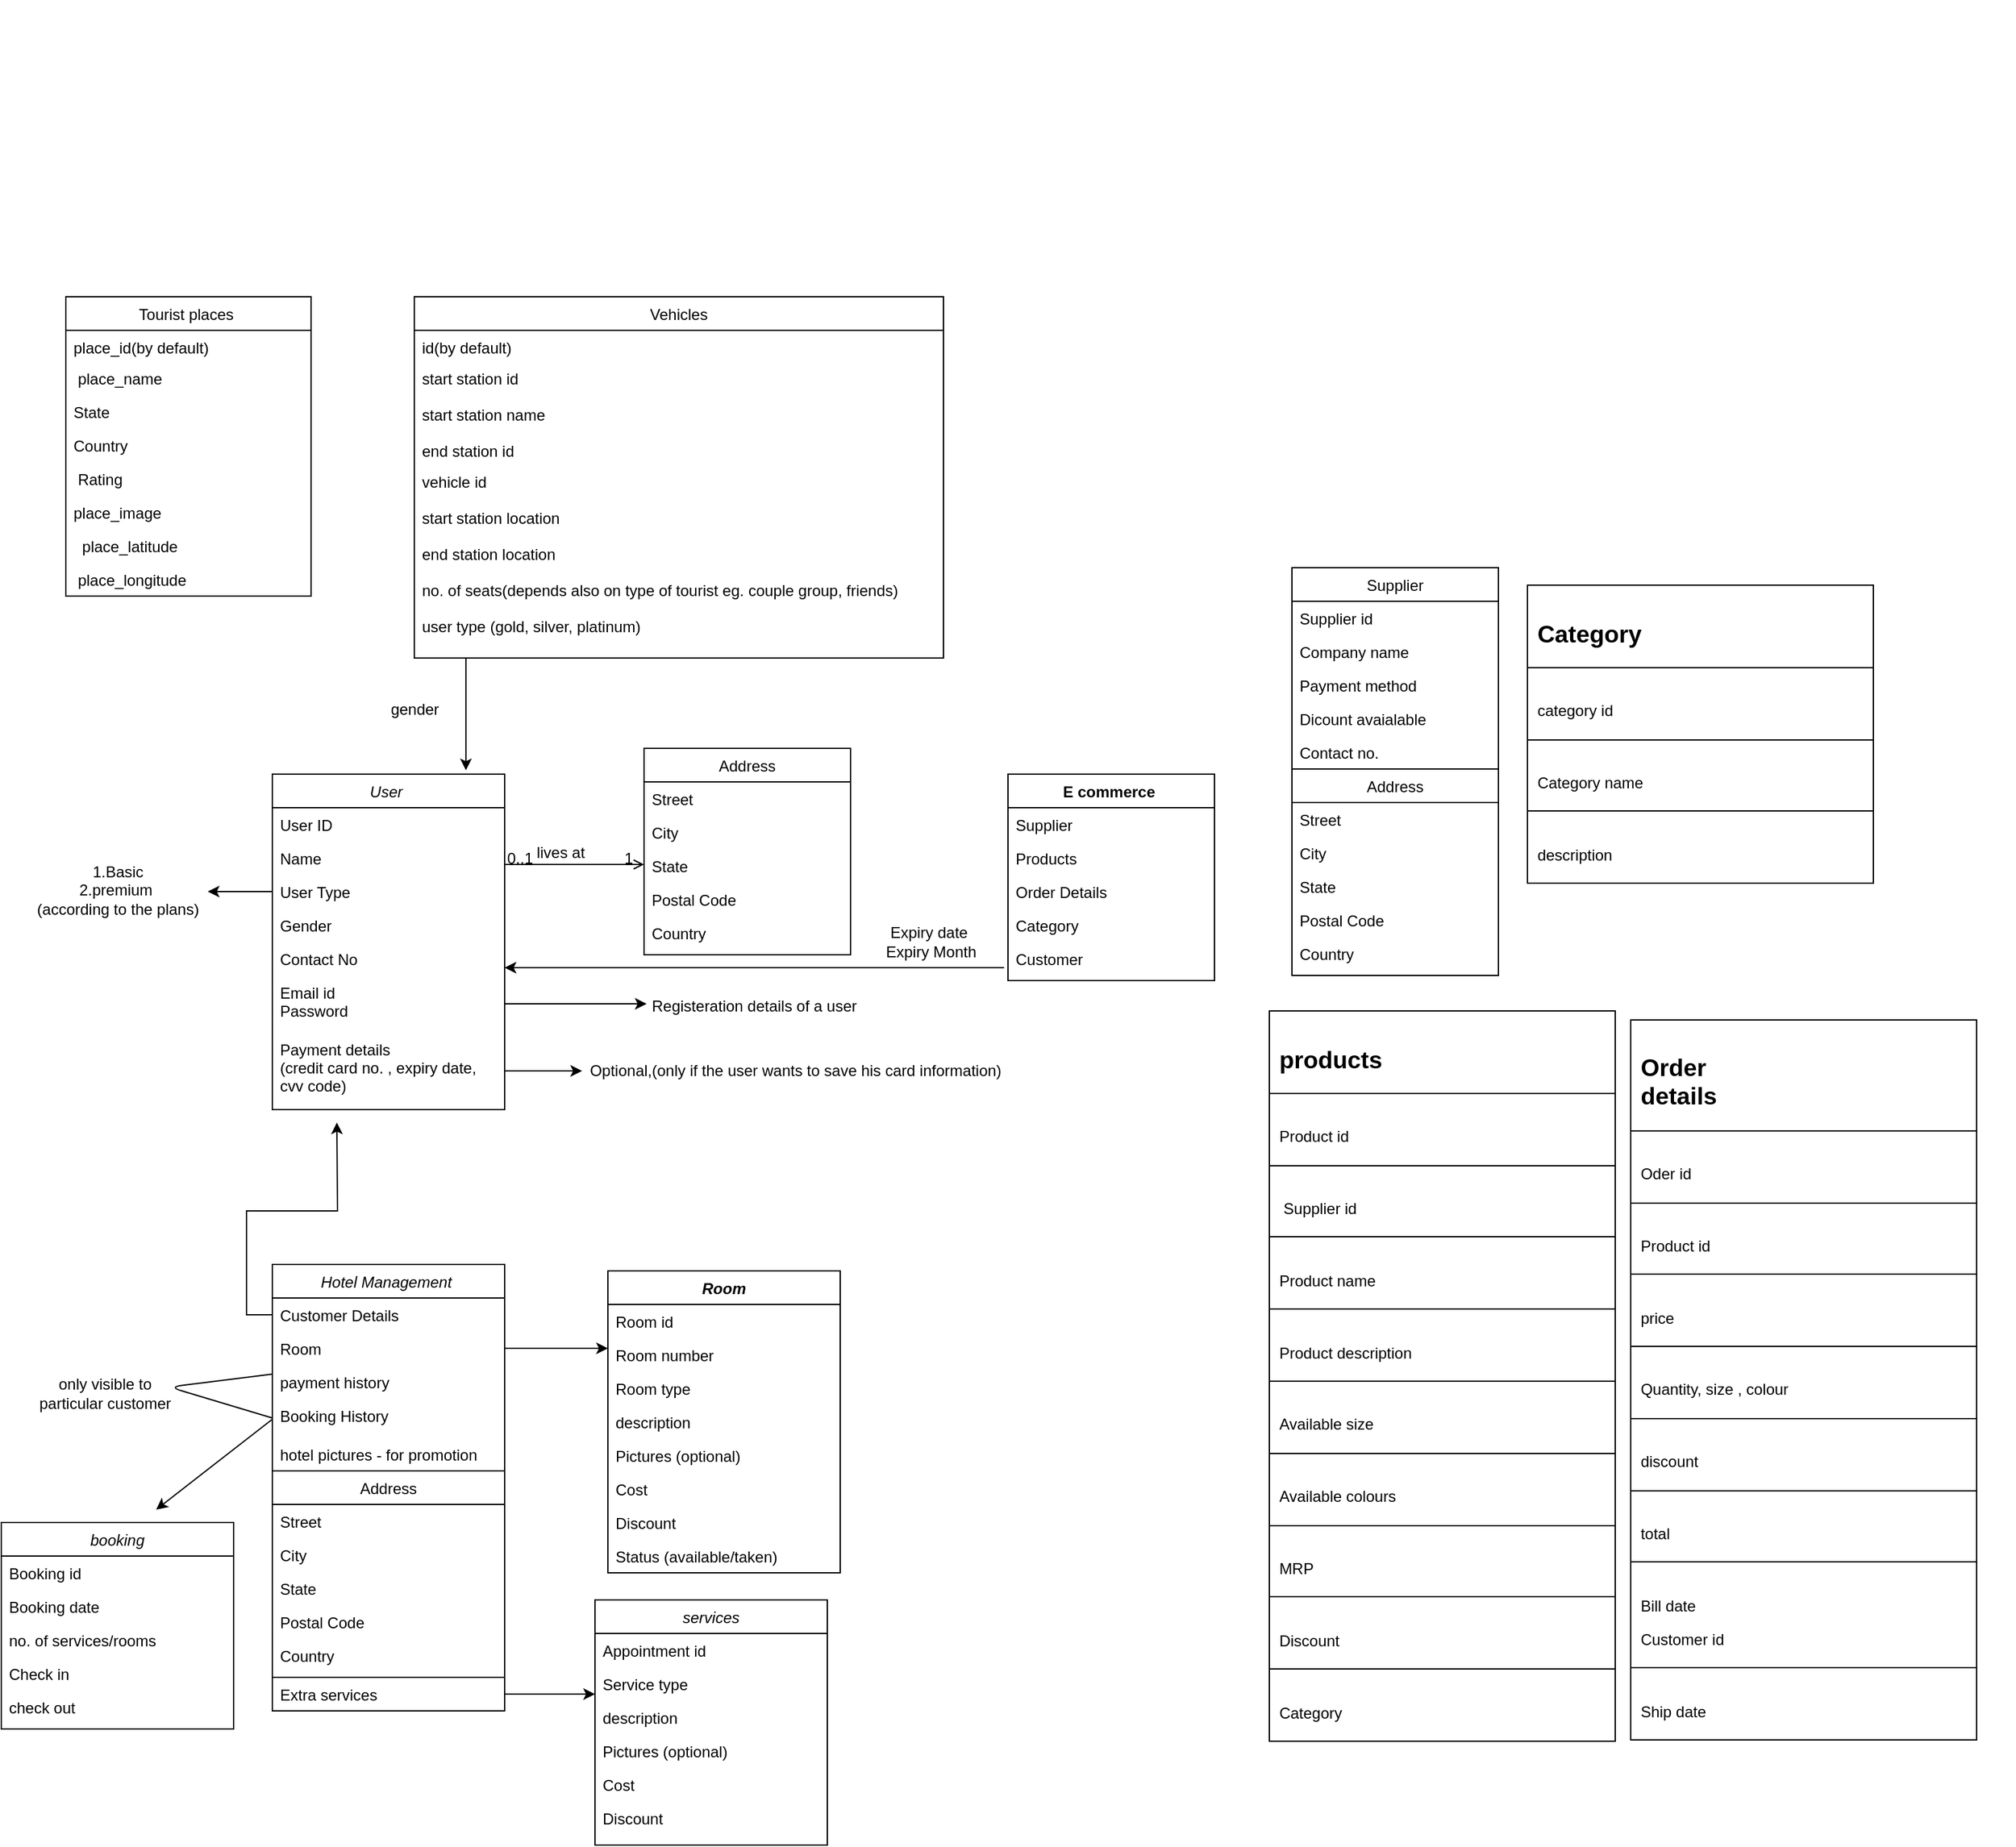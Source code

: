 <mxfile version="13.7.7" type="github">
  <diagram id="C5RBs43oDa-KdzZeNtuy" name="Page-1">
    <mxGraphModel dx="1108" dy="1651" grid="1" gridSize="10" guides="1" tooltips="1" connect="1" arrows="1" fold="1" page="1" pageScale="1" pageWidth="827" pageHeight="1169" math="0" shadow="0">
      <root>
        <mxCell id="WIyWlLk6GJQsqaUBKTNV-0" />
        <mxCell id="WIyWlLk6GJQsqaUBKTNV-1" parent="WIyWlLk6GJQsqaUBKTNV-0" />
        <mxCell id="L2D3DdencDGYcYz5iyRt-0" value="User " style="swimlane;fontStyle=2;align=center;verticalAlign=top;childLayout=stackLayout;horizontal=1;startSize=26;horizontalStack=0;resizeParent=1;resizeLast=0;collapsible=1;marginBottom=0;rounded=0;shadow=0;strokeWidth=1;" parent="WIyWlLk6GJQsqaUBKTNV-1" vertex="1">
          <mxGeometry x="220" y="120" width="180" height="260" as="geometry">
            <mxRectangle x="230" y="140" width="160" height="26" as="alternateBounds" />
          </mxGeometry>
        </mxCell>
        <mxCell id="L2D3DdencDGYcYz5iyRt-1" value="User ID" style="text;align=left;verticalAlign=top;spacingLeft=4;spacingRight=4;overflow=hidden;rotatable=0;points=[[0,0.5],[1,0.5]];portConstraint=eastwest;" parent="L2D3DdencDGYcYz5iyRt-0" vertex="1">
          <mxGeometry y="26" width="180" height="26" as="geometry" />
        </mxCell>
        <mxCell id="L2D3DdencDGYcYz5iyRt-2" value="Name" style="text;align=left;verticalAlign=top;spacingLeft=4;spacingRight=4;overflow=hidden;rotatable=0;points=[[0,0.5],[1,0.5]];portConstraint=eastwest;rounded=0;shadow=0;html=0;" parent="L2D3DdencDGYcYz5iyRt-0" vertex="1">
          <mxGeometry y="52" width="180" height="26" as="geometry" />
        </mxCell>
        <mxCell id="L2D3DdencDGYcYz5iyRt-3" value="User Type" style="text;align=left;verticalAlign=top;spacingLeft=4;spacingRight=4;overflow=hidden;rotatable=0;points=[[0,0.5],[1,0.5]];portConstraint=eastwest;rounded=0;shadow=0;html=0;" parent="L2D3DdencDGYcYz5iyRt-0" vertex="1">
          <mxGeometry y="78" width="180" height="26" as="geometry" />
        </mxCell>
        <mxCell id="L2D3DdencDGYcYz5iyRt-4" value="Gender&#xa;" style="text;align=left;verticalAlign=top;spacingLeft=4;spacingRight=4;overflow=hidden;rotatable=0;points=[[0,0.5],[1,0.5]];portConstraint=eastwest;rounded=0;shadow=0;html=0;" parent="L2D3DdencDGYcYz5iyRt-0" vertex="1">
          <mxGeometry y="104" width="180" height="26" as="geometry" />
        </mxCell>
        <mxCell id="L2D3DdencDGYcYz5iyRt-5" value="Contact No" style="text;align=left;verticalAlign=top;spacingLeft=4;spacingRight=4;overflow=hidden;rotatable=0;points=[[0,0.5],[1,0.5]];portConstraint=eastwest;rounded=0;shadow=0;html=0;" parent="L2D3DdencDGYcYz5iyRt-0" vertex="1">
          <mxGeometry y="130" width="180" height="26" as="geometry" />
        </mxCell>
        <mxCell id="L2D3DdencDGYcYz5iyRt-6" value="Email id &#xa;Password" style="text;align=left;verticalAlign=top;spacingLeft=4;spacingRight=4;overflow=hidden;rotatable=0;points=[[0,0.5],[1,0.5]];portConstraint=eastwest;rounded=0;shadow=0;html=0;" parent="L2D3DdencDGYcYz5iyRt-0" vertex="1">
          <mxGeometry y="156" width="180" height="44" as="geometry" />
        </mxCell>
        <mxCell id="L2D3DdencDGYcYz5iyRt-7" value="Payment details &#xa;(credit card no. , expiry date, &#xa;cvv code)" style="text;align=left;verticalAlign=top;spacingLeft=4;spacingRight=4;overflow=hidden;rotatable=0;points=[[0,0.5],[1,0.5]];portConstraint=eastwest;rounded=0;shadow=0;html=0;" parent="L2D3DdencDGYcYz5iyRt-0" vertex="1">
          <mxGeometry y="200" width="180" height="60" as="geometry" />
        </mxCell>
        <mxCell id="L2D3DdencDGYcYz5iyRt-8" value="" style="endArrow=open;shadow=0;strokeWidth=1;rounded=0;endFill=1;edgeStyle=elbowEdgeStyle;elbow=vertical;" parent="WIyWlLk6GJQsqaUBKTNV-1" source="L2D3DdencDGYcYz5iyRt-0" target="L2D3DdencDGYcYz5iyRt-12" edge="1">
          <mxGeometry x="0.5" y="41" relative="1" as="geometry">
            <mxPoint x="380" y="192" as="sourcePoint" />
            <mxPoint x="540" y="192" as="targetPoint" />
            <mxPoint x="-40" y="32" as="offset" />
          </mxGeometry>
        </mxCell>
        <mxCell id="L2D3DdencDGYcYz5iyRt-9" value="0..1" style="resizable=0;align=left;verticalAlign=bottom;labelBackgroundColor=none;fontSize=12;" parent="L2D3DdencDGYcYz5iyRt-8" connectable="0" vertex="1">
          <mxGeometry x="-1" relative="1" as="geometry">
            <mxPoint y="4" as="offset" />
          </mxGeometry>
        </mxCell>
        <mxCell id="L2D3DdencDGYcYz5iyRt-10" value="1" style="resizable=0;align=right;verticalAlign=bottom;labelBackgroundColor=none;fontSize=12;" parent="L2D3DdencDGYcYz5iyRt-8" connectable="0" vertex="1">
          <mxGeometry x="1" relative="1" as="geometry">
            <mxPoint x="-7" y="4" as="offset" />
          </mxGeometry>
        </mxCell>
        <mxCell id="L2D3DdencDGYcYz5iyRt-11" value="lives at" style="text;html=1;resizable=0;points=[];;align=center;verticalAlign=middle;labelBackgroundColor=none;rounded=0;shadow=0;strokeWidth=1;fontSize=12;" parent="L2D3DdencDGYcYz5iyRt-8" vertex="1" connectable="0">
          <mxGeometry x="0.5" y="49" relative="1" as="geometry">
            <mxPoint x="-38" y="40" as="offset" />
          </mxGeometry>
        </mxCell>
        <mxCell id="L2D3DdencDGYcYz5iyRt-12" value="Address" style="swimlane;fontStyle=0;align=center;verticalAlign=top;childLayout=stackLayout;horizontal=1;startSize=26;horizontalStack=0;resizeParent=1;resizeLast=0;collapsible=1;marginBottom=0;rounded=0;shadow=0;strokeWidth=1;" parent="WIyWlLk6GJQsqaUBKTNV-1" vertex="1">
          <mxGeometry x="508" y="100" width="160" height="160" as="geometry">
            <mxRectangle x="550" y="140" width="160" height="26" as="alternateBounds" />
          </mxGeometry>
        </mxCell>
        <mxCell id="L2D3DdencDGYcYz5iyRt-13" value="Street" style="text;align=left;verticalAlign=top;spacingLeft=4;spacingRight=4;overflow=hidden;rotatable=0;points=[[0,0.5],[1,0.5]];portConstraint=eastwest;" parent="L2D3DdencDGYcYz5iyRt-12" vertex="1">
          <mxGeometry y="26" width="160" height="26" as="geometry" />
        </mxCell>
        <mxCell id="L2D3DdencDGYcYz5iyRt-14" value="City" style="text;align=left;verticalAlign=top;spacingLeft=4;spacingRight=4;overflow=hidden;rotatable=0;points=[[0,0.5],[1,0.5]];portConstraint=eastwest;rounded=0;shadow=0;html=0;" parent="L2D3DdencDGYcYz5iyRt-12" vertex="1">
          <mxGeometry y="52" width="160" height="26" as="geometry" />
        </mxCell>
        <mxCell id="L2D3DdencDGYcYz5iyRt-15" value="State" style="text;align=left;verticalAlign=top;spacingLeft=4;spacingRight=4;overflow=hidden;rotatable=0;points=[[0,0.5],[1,0.5]];portConstraint=eastwest;rounded=0;shadow=0;html=0;" parent="L2D3DdencDGYcYz5iyRt-12" vertex="1">
          <mxGeometry y="78" width="160" height="26" as="geometry" />
        </mxCell>
        <mxCell id="L2D3DdencDGYcYz5iyRt-16" value="Postal Code" style="text;align=left;verticalAlign=top;spacingLeft=4;spacingRight=4;overflow=hidden;rotatable=0;points=[[0,0.5],[1,0.5]];portConstraint=eastwest;rounded=0;shadow=0;html=0;" parent="L2D3DdencDGYcYz5iyRt-12" vertex="1">
          <mxGeometry y="104" width="160" height="26" as="geometry" />
        </mxCell>
        <mxCell id="L2D3DdencDGYcYz5iyRt-17" value="Country" style="text;align=left;verticalAlign=top;spacingLeft=4;spacingRight=4;overflow=hidden;rotatable=0;points=[[0,0.5],[1,0.5]];portConstraint=eastwest;rounded=0;shadow=0;html=0;" parent="L2D3DdencDGYcYz5iyRt-12" vertex="1">
          <mxGeometry y="130" width="160" height="26" as="geometry" />
        </mxCell>
        <mxCell id="L2D3DdencDGYcYz5iyRt-18" style="edgeStyle=orthogonalEdgeStyle;rounded=0;orthogonalLoop=1;jettySize=auto;html=1;" parent="WIyWlLk6GJQsqaUBKTNV-1" source="L2D3DdencDGYcYz5iyRt-6" edge="1">
          <mxGeometry relative="1" as="geometry">
            <mxPoint x="510" y="298" as="targetPoint" />
          </mxGeometry>
        </mxCell>
        <mxCell id="L2D3DdencDGYcYz5iyRt-19" value="Registeration details of a user" style="text;html=1;resizable=0;autosize=1;align=center;verticalAlign=middle;points=[];fillColor=none;strokeColor=none;rounded=0;" parent="WIyWlLk6GJQsqaUBKTNV-1" vertex="1">
          <mxGeometry x="508" y="290" width="170" height="20" as="geometry" />
        </mxCell>
        <mxCell id="L2D3DdencDGYcYz5iyRt-20" style="edgeStyle=orthogonalEdgeStyle;rounded=0;orthogonalLoop=1;jettySize=auto;html=1;" parent="WIyWlLk6GJQsqaUBKTNV-1" source="L2D3DdencDGYcYz5iyRt-3" edge="1">
          <mxGeometry relative="1" as="geometry">
            <mxPoint x="170" y="211" as="targetPoint" />
          </mxGeometry>
        </mxCell>
        <mxCell id="L2D3DdencDGYcYz5iyRt-21" value="1.Basic&lt;br&gt;2.premium&amp;nbsp;&lt;br&gt;(according to the plans)" style="text;html=1;resizable=0;autosize=1;align=center;verticalAlign=middle;points=[];fillColor=none;strokeColor=none;rounded=0;" parent="WIyWlLk6GJQsqaUBKTNV-1" vertex="1">
          <mxGeometry x="30" y="185" width="140" height="50" as="geometry" />
        </mxCell>
        <mxCell id="L2D3DdencDGYcYz5iyRt-22" style="edgeStyle=orthogonalEdgeStyle;rounded=0;orthogonalLoop=1;jettySize=auto;html=1;exitX=1;exitY=0.5;exitDx=0;exitDy=0;" parent="WIyWlLk6GJQsqaUBKTNV-1" source="L2D3DdencDGYcYz5iyRt-7" edge="1">
          <mxGeometry relative="1" as="geometry">
            <mxPoint x="460" y="350" as="targetPoint" />
          </mxGeometry>
        </mxCell>
        <mxCell id="L2D3DdencDGYcYz5iyRt-23" value="Optional,(only if the user wants to save his card information)" style="text;html=1;resizable=0;autosize=1;align=center;verticalAlign=middle;points=[];fillColor=none;strokeColor=none;rounded=0;" parent="WIyWlLk6GJQsqaUBKTNV-1" vertex="1">
          <mxGeometry x="460" y="340" width="330" height="20" as="geometry" />
        </mxCell>
        <mxCell id="L2D3DdencDGYcYz5iyRt-25" value="Hotel Management " style="swimlane;fontStyle=2;align=center;verticalAlign=top;childLayout=stackLayout;horizontal=1;startSize=26;horizontalStack=0;resizeParent=1;resizeLast=0;collapsible=1;marginBottom=0;rounded=0;shadow=0;strokeWidth=1;" parent="WIyWlLk6GJQsqaUBKTNV-1" vertex="1">
          <mxGeometry x="220" y="500" width="180" height="346" as="geometry">
            <mxRectangle x="230" y="140" width="160" height="26" as="alternateBounds" />
          </mxGeometry>
        </mxCell>
        <mxCell id="L2D3DdencDGYcYz5iyRt-42" value="Customer Details " style="text;align=left;verticalAlign=top;spacingLeft=4;spacingRight=4;overflow=hidden;rotatable=0;points=[[0,0.5],[1,0.5]];portConstraint=eastwest;rounded=0;shadow=0;html=0;" parent="L2D3DdencDGYcYz5iyRt-25" vertex="1">
          <mxGeometry y="26" width="180" height="26" as="geometry" />
        </mxCell>
        <mxCell id="L2D3DdencDGYcYz5iyRt-26" value="Room" style="text;align=left;verticalAlign=top;spacingLeft=4;spacingRight=4;overflow=hidden;rotatable=0;points=[[0,0.5],[1,0.5]];portConstraint=eastwest;" parent="L2D3DdencDGYcYz5iyRt-25" vertex="1">
          <mxGeometry y="52" width="180" height="26" as="geometry" />
        </mxCell>
        <mxCell id="L2D3DdencDGYcYz5iyRt-30" value="payment history" style="text;align=left;verticalAlign=top;spacingLeft=4;spacingRight=4;overflow=hidden;rotatable=0;points=[[0,0.5],[1,0.5]];portConstraint=eastwest;rounded=0;shadow=0;html=0;" parent="L2D3DdencDGYcYz5iyRt-25" vertex="1">
          <mxGeometry y="78" width="180" height="26" as="geometry" />
        </mxCell>
        <mxCell id="L2D3DdencDGYcYz5iyRt-31" value="Booking History" style="text;align=left;verticalAlign=top;spacingLeft=4;spacingRight=4;overflow=hidden;rotatable=0;points=[[0,0.5],[1,0.5]];portConstraint=eastwest;rounded=0;shadow=0;html=0;" parent="L2D3DdencDGYcYz5iyRt-25" vertex="1">
          <mxGeometry y="104" width="180" height="30" as="geometry" />
        </mxCell>
        <mxCell id="L2D3DdencDGYcYz5iyRt-68" value="hotel pictures - for promotion" style="text;align=left;verticalAlign=top;spacingLeft=4;spacingRight=4;overflow=hidden;rotatable=0;points=[[0,0.5],[1,0.5]];portConstraint=eastwest;rounded=0;shadow=0;html=0;" parent="L2D3DdencDGYcYz5iyRt-25" vertex="1">
          <mxGeometry y="134" width="180" height="26" as="geometry" />
        </mxCell>
        <mxCell id="L2D3DdencDGYcYz5iyRt-70" value="Address" style="swimlane;fontStyle=0;align=center;verticalAlign=top;childLayout=stackLayout;horizontal=1;startSize=26;horizontalStack=0;resizeParent=1;resizeLast=0;collapsible=1;marginBottom=0;rounded=0;shadow=0;strokeWidth=1;" parent="L2D3DdencDGYcYz5iyRt-25" vertex="1">
          <mxGeometry y="160" width="180" height="160" as="geometry">
            <mxRectangle x="550" y="140" width="160" height="26" as="alternateBounds" />
          </mxGeometry>
        </mxCell>
        <mxCell id="L2D3DdencDGYcYz5iyRt-71" value="Street" style="text;align=left;verticalAlign=top;spacingLeft=4;spacingRight=4;overflow=hidden;rotatable=0;points=[[0,0.5],[1,0.5]];portConstraint=eastwest;" parent="L2D3DdencDGYcYz5iyRt-70" vertex="1">
          <mxGeometry y="26" width="180" height="26" as="geometry" />
        </mxCell>
        <mxCell id="L2D3DdencDGYcYz5iyRt-72" value="City" style="text;align=left;verticalAlign=top;spacingLeft=4;spacingRight=4;overflow=hidden;rotatable=0;points=[[0,0.5],[1,0.5]];portConstraint=eastwest;rounded=0;shadow=0;html=0;" parent="L2D3DdencDGYcYz5iyRt-70" vertex="1">
          <mxGeometry y="52" width="180" height="26" as="geometry" />
        </mxCell>
        <mxCell id="L2D3DdencDGYcYz5iyRt-73" value="State" style="text;align=left;verticalAlign=top;spacingLeft=4;spacingRight=4;overflow=hidden;rotatable=0;points=[[0,0.5],[1,0.5]];portConstraint=eastwest;rounded=0;shadow=0;html=0;" parent="L2D3DdencDGYcYz5iyRt-70" vertex="1">
          <mxGeometry y="78" width="180" height="26" as="geometry" />
        </mxCell>
        <mxCell id="L2D3DdencDGYcYz5iyRt-74" value="Postal Code" style="text;align=left;verticalAlign=top;spacingLeft=4;spacingRight=4;overflow=hidden;rotatable=0;points=[[0,0.5],[1,0.5]];portConstraint=eastwest;rounded=0;shadow=0;html=0;" parent="L2D3DdencDGYcYz5iyRt-70" vertex="1">
          <mxGeometry y="104" width="180" height="26" as="geometry" />
        </mxCell>
        <mxCell id="L2D3DdencDGYcYz5iyRt-75" value="Country" style="text;align=left;verticalAlign=top;spacingLeft=4;spacingRight=4;overflow=hidden;rotatable=0;points=[[0,0.5],[1,0.5]];portConstraint=eastwest;rounded=0;shadow=0;html=0;" parent="L2D3DdencDGYcYz5iyRt-70" vertex="1">
          <mxGeometry y="130" width="180" height="26" as="geometry" />
        </mxCell>
        <mxCell id="L2D3DdencDGYcYz5iyRt-69" value="Extra services " style="text;align=left;verticalAlign=top;spacingLeft=4;spacingRight=4;overflow=hidden;rotatable=0;points=[[0,0.5],[1,0.5]];portConstraint=eastwest;rounded=0;shadow=0;html=0;" parent="L2D3DdencDGYcYz5iyRt-25" vertex="1">
          <mxGeometry y="320" width="180" height="26" as="geometry" />
        </mxCell>
        <mxCell id="L2D3DdencDGYcYz5iyRt-57" style="edgeStyle=orthogonalEdgeStyle;rounded=0;orthogonalLoop=1;jettySize=auto;html=1;" parent="WIyWlLk6GJQsqaUBKTNV-1" source="L2D3DdencDGYcYz5iyRt-42" edge="1">
          <mxGeometry relative="1" as="geometry">
            <mxPoint x="270" y="390" as="targetPoint" />
          </mxGeometry>
        </mxCell>
        <mxCell id="L2D3DdencDGYcYz5iyRt-58" value="" style="endArrow=none;html=1;exitX=0;exitY=0.5;exitDx=0;exitDy=0;" parent="WIyWlLk6GJQsqaUBKTNV-1" source="L2D3DdencDGYcYz5iyRt-31" edge="1">
          <mxGeometry width="50" height="50" relative="1" as="geometry">
            <mxPoint x="200" y="620" as="sourcePoint" />
            <mxPoint x="220" y="585" as="targetPoint" />
            <Array as="points">
              <mxPoint x="140" y="595" />
            </Array>
          </mxGeometry>
        </mxCell>
        <mxCell id="L2D3DdencDGYcYz5iyRt-59" value="only visible to &lt;br&gt;particular customer" style="text;html=1;resizable=0;autosize=1;align=center;verticalAlign=middle;points=[];fillColor=none;strokeColor=none;rounded=0;" parent="WIyWlLk6GJQsqaUBKTNV-1" vertex="1">
          <mxGeometry x="30" y="585" width="120" height="30" as="geometry" />
        </mxCell>
        <mxCell id="L2D3DdencDGYcYz5iyRt-67" style="edgeStyle=none;rounded=0;orthogonalLoop=1;jettySize=auto;html=1;exitX=1;exitY=0.5;exitDx=0;exitDy=0;" parent="WIyWlLk6GJQsqaUBKTNV-1" source="L2D3DdencDGYcYz5iyRt-26" edge="1">
          <mxGeometry relative="1" as="geometry">
            <mxPoint x="480" y="565" as="targetPoint" />
          </mxGeometry>
        </mxCell>
        <mxCell id="L2D3DdencDGYcYz5iyRt-34" value="Room" style="swimlane;fontStyle=3;align=center;verticalAlign=top;childLayout=stackLayout;horizontal=1;startSize=26;horizontalStack=0;resizeParent=1;resizeLast=0;collapsible=1;marginBottom=0;rounded=0;shadow=0;strokeWidth=1;" parent="WIyWlLk6GJQsqaUBKTNV-1" vertex="1">
          <mxGeometry x="480" y="505" width="180" height="234" as="geometry">
            <mxRectangle x="230" y="140" width="160" height="26" as="alternateBounds" />
          </mxGeometry>
        </mxCell>
        <mxCell id="L2D3DdencDGYcYz5iyRt-35" value="Room id " style="text;align=left;verticalAlign=top;spacingLeft=4;spacingRight=4;overflow=hidden;rotatable=0;points=[[0,0.5],[1,0.5]];portConstraint=eastwest;" parent="L2D3DdencDGYcYz5iyRt-34" vertex="1">
          <mxGeometry y="26" width="180" height="26" as="geometry" />
        </mxCell>
        <mxCell id="L2D3DdencDGYcYz5iyRt-36" value="Room number" style="text;align=left;verticalAlign=top;spacingLeft=4;spacingRight=4;overflow=hidden;rotatable=0;points=[[0,0.5],[1,0.5]];portConstraint=eastwest;rounded=0;shadow=0;html=0;" parent="L2D3DdencDGYcYz5iyRt-34" vertex="1">
          <mxGeometry y="52" width="180" height="26" as="geometry" />
        </mxCell>
        <mxCell id="L2D3DdencDGYcYz5iyRt-37" value="Room type" style="text;align=left;verticalAlign=top;spacingLeft=4;spacingRight=4;overflow=hidden;rotatable=0;points=[[0,0.5],[1,0.5]];portConstraint=eastwest;rounded=0;shadow=0;html=0;" parent="L2D3DdencDGYcYz5iyRt-34" vertex="1">
          <mxGeometry y="78" width="180" height="26" as="geometry" />
        </mxCell>
        <mxCell id="L2D3DdencDGYcYz5iyRt-38" value="description" style="text;align=left;verticalAlign=top;spacingLeft=4;spacingRight=4;overflow=hidden;rotatable=0;points=[[0,0.5],[1,0.5]];portConstraint=eastwest;rounded=0;shadow=0;html=0;" parent="L2D3DdencDGYcYz5iyRt-34" vertex="1">
          <mxGeometry y="104" width="180" height="26" as="geometry" />
        </mxCell>
        <mxCell id="L2D3DdencDGYcYz5iyRt-39" value="Pictures (optional)" style="text;align=left;verticalAlign=top;spacingLeft=4;spacingRight=4;overflow=hidden;rotatable=0;points=[[0,0.5],[1,0.5]];portConstraint=eastwest;rounded=0;shadow=0;html=0;" parent="L2D3DdencDGYcYz5iyRt-34" vertex="1">
          <mxGeometry y="130" width="180" height="26" as="geometry" />
        </mxCell>
        <mxCell id="L2D3DdencDGYcYz5iyRt-86" value="Cost" style="text;align=left;verticalAlign=top;spacingLeft=4;spacingRight=4;overflow=hidden;rotatable=0;points=[[0,0.5],[1,0.5]];portConstraint=eastwest;rounded=0;shadow=0;html=0;" parent="L2D3DdencDGYcYz5iyRt-34" vertex="1">
          <mxGeometry y="156" width="180" height="26" as="geometry" />
        </mxCell>
        <mxCell id="L2D3DdencDGYcYz5iyRt-87" value="Discount" style="text;align=left;verticalAlign=top;spacingLeft=4;spacingRight=4;overflow=hidden;rotatable=0;points=[[0,0.5],[1,0.5]];portConstraint=eastwest;rounded=0;shadow=0;html=0;" parent="L2D3DdencDGYcYz5iyRt-34" vertex="1">
          <mxGeometry y="182" width="180" height="26" as="geometry" />
        </mxCell>
        <mxCell id="L2D3DdencDGYcYz5iyRt-97" value="Status (available/taken)" style="text;align=left;verticalAlign=top;spacingLeft=4;spacingRight=4;overflow=hidden;rotatable=0;points=[[0,0.5],[1,0.5]];portConstraint=eastwest;rounded=0;shadow=0;html=0;" parent="L2D3DdencDGYcYz5iyRt-34" vertex="1">
          <mxGeometry y="208" width="180" height="26" as="geometry" />
        </mxCell>
        <mxCell id="L2D3DdencDGYcYz5iyRt-76" style="edgeStyle=none;rounded=0;orthogonalLoop=1;jettySize=auto;html=1;exitX=1;exitY=0.5;exitDx=0;exitDy=0;" parent="WIyWlLk6GJQsqaUBKTNV-1" source="L2D3DdencDGYcYz5iyRt-69" edge="1">
          <mxGeometry relative="1" as="geometry">
            <mxPoint x="470" y="833" as="targetPoint" />
          </mxGeometry>
        </mxCell>
        <mxCell id="L2D3DdencDGYcYz5iyRt-77" value="services" style="swimlane;fontStyle=2;align=center;verticalAlign=top;childLayout=stackLayout;horizontal=1;startSize=26;horizontalStack=0;resizeParent=1;resizeLast=0;collapsible=1;marginBottom=0;rounded=0;shadow=0;strokeWidth=1;" parent="WIyWlLk6GJQsqaUBKTNV-1" vertex="1">
          <mxGeometry x="470" y="760" width="180" height="190" as="geometry">
            <mxRectangle x="230" y="140" width="160" height="26" as="alternateBounds" />
          </mxGeometry>
        </mxCell>
        <mxCell id="L2D3DdencDGYcYz5iyRt-79" value="Appointment id" style="text;align=left;verticalAlign=top;spacingLeft=4;spacingRight=4;overflow=hidden;rotatable=0;points=[[0,0.5],[1,0.5]];portConstraint=eastwest;rounded=0;shadow=0;html=0;" parent="L2D3DdencDGYcYz5iyRt-77" vertex="1">
          <mxGeometry y="26" width="180" height="26" as="geometry" />
        </mxCell>
        <mxCell id="L2D3DdencDGYcYz5iyRt-80" value="Service type" style="text;align=left;verticalAlign=top;spacingLeft=4;spacingRight=4;overflow=hidden;rotatable=0;points=[[0,0.5],[1,0.5]];portConstraint=eastwest;rounded=0;shadow=0;html=0;" parent="L2D3DdencDGYcYz5iyRt-77" vertex="1">
          <mxGeometry y="52" width="180" height="26" as="geometry" />
        </mxCell>
        <mxCell id="L2D3DdencDGYcYz5iyRt-81" value="description" style="text;align=left;verticalAlign=top;spacingLeft=4;spacingRight=4;overflow=hidden;rotatable=0;points=[[0,0.5],[1,0.5]];portConstraint=eastwest;rounded=0;shadow=0;html=0;" parent="L2D3DdencDGYcYz5iyRt-77" vertex="1">
          <mxGeometry y="78" width="180" height="26" as="geometry" />
        </mxCell>
        <mxCell id="L2D3DdencDGYcYz5iyRt-82" value="Pictures (optional)" style="text;align=left;verticalAlign=top;spacingLeft=4;spacingRight=4;overflow=hidden;rotatable=0;points=[[0,0.5],[1,0.5]];portConstraint=eastwest;rounded=0;shadow=0;html=0;" parent="L2D3DdencDGYcYz5iyRt-77" vertex="1">
          <mxGeometry y="104" width="180" height="26" as="geometry" />
        </mxCell>
        <mxCell id="L2D3DdencDGYcYz5iyRt-83" value="Cost" style="text;align=left;verticalAlign=top;spacingLeft=4;spacingRight=4;overflow=hidden;rotatable=0;points=[[0,0.5],[1,0.5]];portConstraint=eastwest;rounded=0;shadow=0;html=0;" parent="L2D3DdencDGYcYz5iyRt-77" vertex="1">
          <mxGeometry y="130" width="180" height="26" as="geometry" />
        </mxCell>
        <mxCell id="L2D3DdencDGYcYz5iyRt-85" value="Discount" style="text;align=left;verticalAlign=top;spacingLeft=4;spacingRight=4;overflow=hidden;rotatable=0;points=[[0,0.5],[1,0.5]];portConstraint=eastwest;rounded=0;shadow=0;html=0;" parent="L2D3DdencDGYcYz5iyRt-77" vertex="1">
          <mxGeometry y="156" width="180" height="26" as="geometry" />
        </mxCell>
        <mxCell id="L2D3DdencDGYcYz5iyRt-89" value="booking" style="swimlane;fontStyle=2;align=center;verticalAlign=top;childLayout=stackLayout;horizontal=1;startSize=26;horizontalStack=0;resizeParent=1;resizeLast=0;collapsible=1;marginBottom=0;rounded=0;shadow=0;strokeWidth=1;" parent="WIyWlLk6GJQsqaUBKTNV-1" vertex="1">
          <mxGeometry x="10" y="700" width="180" height="160" as="geometry">
            <mxRectangle x="230" y="140" width="160" height="26" as="alternateBounds" />
          </mxGeometry>
        </mxCell>
        <mxCell id="L2D3DdencDGYcYz5iyRt-90" value="Booking id" style="text;align=left;verticalAlign=top;spacingLeft=4;spacingRight=4;overflow=hidden;rotatable=0;points=[[0,0.5],[1,0.5]];portConstraint=eastwest;rounded=0;shadow=0;html=0;" parent="L2D3DdencDGYcYz5iyRt-89" vertex="1">
          <mxGeometry y="26" width="180" height="26" as="geometry" />
        </mxCell>
        <mxCell id="L2D3DdencDGYcYz5iyRt-91" value="Booking date" style="text;align=left;verticalAlign=top;spacingLeft=4;spacingRight=4;overflow=hidden;rotatable=0;points=[[0,0.5],[1,0.5]];portConstraint=eastwest;rounded=0;shadow=0;html=0;" parent="L2D3DdencDGYcYz5iyRt-89" vertex="1">
          <mxGeometry y="52" width="180" height="26" as="geometry" />
        </mxCell>
        <mxCell id="L2D3DdencDGYcYz5iyRt-92" value="no. of services/rooms" style="text;align=left;verticalAlign=top;spacingLeft=4;spacingRight=4;overflow=hidden;rotatable=0;points=[[0,0.5],[1,0.5]];portConstraint=eastwest;rounded=0;shadow=0;html=0;" parent="L2D3DdencDGYcYz5iyRt-89" vertex="1">
          <mxGeometry y="78" width="180" height="26" as="geometry" />
        </mxCell>
        <mxCell id="L2D3DdencDGYcYz5iyRt-93" value="Check in" style="text;align=left;verticalAlign=top;spacingLeft=4;spacingRight=4;overflow=hidden;rotatable=0;points=[[0,0.5],[1,0.5]];portConstraint=eastwest;rounded=0;shadow=0;html=0;" parent="L2D3DdencDGYcYz5iyRt-89" vertex="1">
          <mxGeometry y="104" width="180" height="26" as="geometry" />
        </mxCell>
        <mxCell id="L2D3DdencDGYcYz5iyRt-94" value="check out" style="text;align=left;verticalAlign=top;spacingLeft=4;spacingRight=4;overflow=hidden;rotatable=0;points=[[0,0.5],[1,0.5]];portConstraint=eastwest;rounded=0;shadow=0;html=0;" parent="L2D3DdencDGYcYz5iyRt-89" vertex="1">
          <mxGeometry y="130" width="180" height="26" as="geometry" />
        </mxCell>
        <mxCell id="L2D3DdencDGYcYz5iyRt-96" value="" style="endArrow=classic;html=1;" parent="WIyWlLk6GJQsqaUBKTNV-1" edge="1">
          <mxGeometry width="50" height="50" relative="1" as="geometry">
            <mxPoint x="220" y="620" as="sourcePoint" />
            <mxPoint x="130" y="690" as="targetPoint" />
          </mxGeometry>
        </mxCell>
        <mxCell id="mFBj2bezLFfo8xEjX-71-34" value="" style="endArrow=classic;html=1;entryX=1;entryY=0.769;entryDx=0;entryDy=0;entryPerimeter=0;" parent="WIyWlLk6GJQsqaUBKTNV-1" target="L2D3DdencDGYcYz5iyRt-5" edge="1">
          <mxGeometry width="50" height="50" relative="1" as="geometry">
            <mxPoint x="787" y="270" as="sourcePoint" />
            <mxPoint x="670" y="270" as="targetPoint" />
          </mxGeometry>
        </mxCell>
        <mxCell id="mFBj2bezLFfo8xEjX-71-1" value="E commerce " style="swimlane;fontStyle=1;align=center;verticalAlign=top;childLayout=stackLayout;horizontal=1;startSize=26;horizontalStack=0;resizeParent=1;resizeLast=0;collapsible=1;marginBottom=0;rounded=0;shadow=0;strokeWidth=1;" parent="WIyWlLk6GJQsqaUBKTNV-1" vertex="1">
          <mxGeometry x="790" y="120" width="160" height="160" as="geometry">
            <mxRectangle x="550" y="140" width="160" height="26" as="alternateBounds" />
          </mxGeometry>
        </mxCell>
        <mxCell id="mFBj2bezLFfo8xEjX-71-2" value="Supplier" style="text;align=left;verticalAlign=top;spacingLeft=4;spacingRight=4;overflow=hidden;rotatable=0;points=[[0,0.5],[1,0.5]];portConstraint=eastwest;" parent="mFBj2bezLFfo8xEjX-71-1" vertex="1">
          <mxGeometry y="26" width="160" height="26" as="geometry" />
        </mxCell>
        <mxCell id="mFBj2bezLFfo8xEjX-71-4" value="Products" style="text;align=left;verticalAlign=top;spacingLeft=4;spacingRight=4;overflow=hidden;rotatable=0;points=[[0,0.5],[1,0.5]];portConstraint=eastwest;rounded=0;shadow=0;html=0;" parent="mFBj2bezLFfo8xEjX-71-1" vertex="1">
          <mxGeometry y="52" width="160" height="26" as="geometry" />
        </mxCell>
        <mxCell id="mFBj2bezLFfo8xEjX-71-5" value="Order Details " style="text;align=left;verticalAlign=top;spacingLeft=4;spacingRight=4;overflow=hidden;rotatable=0;points=[[0,0.5],[1,0.5]];portConstraint=eastwest;rounded=0;shadow=0;html=0;" parent="mFBj2bezLFfo8xEjX-71-1" vertex="1">
          <mxGeometry y="78" width="160" height="26" as="geometry" />
        </mxCell>
        <mxCell id="mFBj2bezLFfo8xEjX-71-6" value="Category" style="text;align=left;verticalAlign=top;spacingLeft=4;spacingRight=4;overflow=hidden;rotatable=0;points=[[0,0.5],[1,0.5]];portConstraint=eastwest;rounded=0;shadow=0;html=0;" parent="mFBj2bezLFfo8xEjX-71-1" vertex="1">
          <mxGeometry y="104" width="160" height="26" as="geometry" />
        </mxCell>
        <mxCell id="mFBj2bezLFfo8xEjX-71-3" value="Customer" style="text;align=left;verticalAlign=top;spacingLeft=4;spacingRight=4;overflow=hidden;rotatable=0;points=[[0,0.5],[1,0.5]];portConstraint=eastwest;rounded=0;shadow=0;html=0;" parent="mFBj2bezLFfo8xEjX-71-1" vertex="1">
          <mxGeometry y="130" width="160" height="26" as="geometry" />
        </mxCell>
        <mxCell id="mFBj2bezLFfo8xEjX-71-8" value="Supplier" style="swimlane;fontStyle=0;align=center;verticalAlign=top;childLayout=stackLayout;horizontal=1;startSize=26;horizontalStack=0;resizeParent=1;resizeLast=0;collapsible=1;marginBottom=0;rounded=0;shadow=0;strokeWidth=1;" parent="WIyWlLk6GJQsqaUBKTNV-1" vertex="1">
          <mxGeometry x="1010" y="-40" width="160" height="316" as="geometry">
            <mxRectangle x="550" y="140" width="160" height="26" as="alternateBounds" />
          </mxGeometry>
        </mxCell>
        <mxCell id="mFBj2bezLFfo8xEjX-71-21" value="Supplier id " style="text;align=left;verticalAlign=top;spacingLeft=4;spacingRight=4;overflow=hidden;rotatable=0;points=[[0,0.5],[1,0.5]];portConstraint=eastwest;rounded=0;shadow=0;html=0;" parent="mFBj2bezLFfo8xEjX-71-8" vertex="1">
          <mxGeometry y="26" width="160" height="26" as="geometry" />
        </mxCell>
        <mxCell id="mFBj2bezLFfo8xEjX-71-22" value="Company name " style="text;align=left;verticalAlign=top;spacingLeft=4;spacingRight=4;overflow=hidden;rotatable=0;points=[[0,0.5],[1,0.5]];portConstraint=eastwest;rounded=0;shadow=0;html=0;" parent="mFBj2bezLFfo8xEjX-71-8" vertex="1">
          <mxGeometry y="52" width="160" height="26" as="geometry" />
        </mxCell>
        <mxCell id="mFBj2bezLFfo8xEjX-71-23" value="Payment method" style="text;align=left;verticalAlign=top;spacingLeft=4;spacingRight=4;overflow=hidden;rotatable=0;points=[[0,0.5],[1,0.5]];portConstraint=eastwest;rounded=0;shadow=0;html=0;" parent="mFBj2bezLFfo8xEjX-71-8" vertex="1">
          <mxGeometry y="78" width="160" height="26" as="geometry" />
        </mxCell>
        <mxCell id="mFBj2bezLFfo8xEjX-71-24" value="Dicount avaialable" style="text;align=left;verticalAlign=top;spacingLeft=4;spacingRight=4;overflow=hidden;rotatable=0;points=[[0,0.5],[1,0.5]];portConstraint=eastwest;rounded=0;shadow=0;html=0;" parent="mFBj2bezLFfo8xEjX-71-8" vertex="1">
          <mxGeometry y="104" width="160" height="26" as="geometry" />
        </mxCell>
        <mxCell id="mFBj2bezLFfo8xEjX-71-25" value="Contact no." style="text;align=left;verticalAlign=top;spacingLeft=4;spacingRight=4;overflow=hidden;rotatable=0;points=[[0,0.5],[1,0.5]];portConstraint=eastwest;rounded=0;shadow=0;html=0;" parent="mFBj2bezLFfo8xEjX-71-8" vertex="1">
          <mxGeometry y="130" width="160" height="26" as="geometry" />
        </mxCell>
        <mxCell id="mFBj2bezLFfo8xEjX-71-26" value="Address" style="swimlane;fontStyle=0;align=center;verticalAlign=top;childLayout=stackLayout;horizontal=1;startSize=26;horizontalStack=0;resizeParent=1;resizeLast=0;collapsible=1;marginBottom=0;rounded=0;shadow=0;strokeWidth=1;" parent="mFBj2bezLFfo8xEjX-71-8" vertex="1">
          <mxGeometry y="156" width="160" height="160" as="geometry">
            <mxRectangle x="550" y="140" width="160" height="26" as="alternateBounds" />
          </mxGeometry>
        </mxCell>
        <mxCell id="mFBj2bezLFfo8xEjX-71-27" value="Street" style="text;align=left;verticalAlign=top;spacingLeft=4;spacingRight=4;overflow=hidden;rotatable=0;points=[[0,0.5],[1,0.5]];portConstraint=eastwest;" parent="mFBj2bezLFfo8xEjX-71-26" vertex="1">
          <mxGeometry y="26" width="160" height="26" as="geometry" />
        </mxCell>
        <mxCell id="mFBj2bezLFfo8xEjX-71-28" value="City" style="text;align=left;verticalAlign=top;spacingLeft=4;spacingRight=4;overflow=hidden;rotatable=0;points=[[0,0.5],[1,0.5]];portConstraint=eastwest;rounded=0;shadow=0;html=0;" parent="mFBj2bezLFfo8xEjX-71-26" vertex="1">
          <mxGeometry y="52" width="160" height="26" as="geometry" />
        </mxCell>
        <mxCell id="mFBj2bezLFfo8xEjX-71-29" value="State" style="text;align=left;verticalAlign=top;spacingLeft=4;spacingRight=4;overflow=hidden;rotatable=0;points=[[0,0.5],[1,0.5]];portConstraint=eastwest;rounded=0;shadow=0;html=0;" parent="mFBj2bezLFfo8xEjX-71-26" vertex="1">
          <mxGeometry y="78" width="160" height="26" as="geometry" />
        </mxCell>
        <mxCell id="mFBj2bezLFfo8xEjX-71-30" value="Postal Code" style="text;align=left;verticalAlign=top;spacingLeft=4;spacingRight=4;overflow=hidden;rotatable=0;points=[[0,0.5],[1,0.5]];portConstraint=eastwest;rounded=0;shadow=0;html=0;" parent="mFBj2bezLFfo8xEjX-71-26" vertex="1">
          <mxGeometry y="104" width="160" height="26" as="geometry" />
        </mxCell>
        <mxCell id="mFBj2bezLFfo8xEjX-71-31" value="Country" style="text;align=left;verticalAlign=top;spacingLeft=4;spacingRight=4;overflow=hidden;rotatable=0;points=[[0,0.5],[1,0.5]];portConstraint=eastwest;rounded=0;shadow=0;html=0;" parent="mFBj2bezLFfo8xEjX-71-26" vertex="1">
          <mxGeometry y="130" width="160" height="26" as="geometry" />
        </mxCell>
        <mxCell id="mFBj2bezLFfo8xEjX-71-41" value="&lt;table class=&quot;MsoTableGrid&quot; border=&quot;1&quot; cellspacing=&quot;0&quot; cellpadding=&quot;0&quot; style=&quot;border-collapse: collapse ; border: none&quot;&gt;&#xa; &lt;tbody&gt;&lt;tr&gt;&#xa;  &lt;td width=&quot;253&quot; valign=&quot;top&quot; style=&quot;width: 189.7pt ; border: solid black 1.0pt ; padding: 0cm 5.4pt 0cm 5.4pt&quot;&gt;&#xa;  &lt;p class=&quot;MsoNormal&quot; style=&quot;margin-bottom: 0cm ; margin-bottom: 0.0pt ; line-height: normal&quot;&gt;&lt;b&gt;&lt;span style=&quot;font-size: 14.0pt&quot;&gt;products&lt;/span&gt;&lt;/b&gt;&lt;/p&gt;&#xa;  &lt;/td&gt;&#xa; &lt;/tr&gt;&#xa; &lt;tr&gt;&#xa;  &lt;td width=&quot;253&quot; valign=&quot;top&quot; style=&quot;width: 189.7pt ; border: solid black 1.0pt ; border-top: none ; padding: 0cm 5.4pt 0cm 5.4pt&quot;&gt;&#xa;  &lt;p class=&quot;MsoNormal&quot; style=&quot;margin-bottom: 0cm ; margin-bottom: 0.0pt ; line-height: normal&quot;&gt;Product id&lt;/p&gt;&#xa;  &lt;/td&gt;&#xa; &lt;/tr&gt;&#xa; &lt;tr&gt;&#xa;  &lt;td width=&quot;253&quot; valign=&quot;top&quot; style=&quot;width: 189.7pt ; border: solid black 1.0pt ; border-top: none ; padding: 0cm 5.4pt 0cm 5.4pt&quot;&gt;&#xa;  &lt;p class=&quot;MsoNormal&quot; style=&quot;margin-bottom: 0cm ; margin-bottom: 0.0pt ; line-height: normal&quot;&gt;&lt;span&gt;&amp;nbsp;&lt;/span&gt;Supplier id&lt;/p&gt;&#xa;  &lt;/td&gt;&#xa; &lt;/tr&gt;&#xa; &lt;tr&gt;&#xa;  &lt;td width=&quot;253&quot; valign=&quot;top&quot; style=&quot;width: 189.7pt ; border: solid black 1.0pt ; border-top: none ; padding: 0cm 5.4pt 0cm 5.4pt&quot;&gt;&#xa;  &lt;p class=&quot;MsoNormal&quot; style=&quot;margin-bottom: 0cm ; margin-bottom: 0.0pt ; line-height: normal&quot;&gt;Product name&lt;/p&gt;&#xa;  &lt;/td&gt;&#xa; &lt;/tr&gt;&#xa; &lt;tr&gt;&#xa;  &lt;td width=&quot;253&quot; valign=&quot;top&quot; style=&quot;width: 189.7pt ; border: solid black 1.0pt ; border-top: none ; padding: 0cm 5.4pt 0cm 5.4pt&quot;&gt;&#xa;  &lt;p class=&quot;MsoNormal&quot; style=&quot;margin-bottom: 0cm ; margin-bottom: 0.0pt ; line-height: normal&quot;&gt;Product description&lt;/p&gt;&#xa;  &lt;/td&gt;&#xa; &lt;/tr&gt;&#xa; &lt;tr style=&quot;height: 3.95pt&quot;&gt;&#xa;  &lt;td width=&quot;253&quot; valign=&quot;top&quot; style=&quot;width: 189.7pt ; border: solid black 1.0pt ; border-top: none ; padding: 0cm 5.4pt 0cm 5.4pt ; height: 3.95pt&quot;&gt;&#xa;  &lt;p class=&quot;MsoNormal&quot; style=&quot;margin-bottom: 0cm ; margin-bottom: 0.0pt ; line-height: normal&quot;&gt;Available size&lt;/p&gt;&#xa;  &lt;/td&gt;&#xa; &lt;/tr&gt;&#xa; &lt;tr&gt;&#xa;  &lt;td width=&quot;253&quot; valign=&quot;top&quot; style=&quot;width: 189.7pt ; border: solid black 1.0pt ; border-top: none ; padding: 0cm 5.4pt 0cm 5.4pt&quot;&gt;&#xa;  &lt;p class=&quot;MsoNormal&quot; style=&quot;margin-bottom: 0cm ; margin-bottom: 0.0pt ; line-height: normal&quot;&gt;Available colours&lt;/p&gt;&#xa;  &lt;/td&gt;&#xa; &lt;/tr&gt;&#xa; &lt;tr&gt;&#xa;  &lt;td width=&quot;253&quot; valign=&quot;top&quot; style=&quot;width: 189.7pt ; border: solid black 1.0pt ; border-top: none ; padding: 0cm 5.4pt 0cm 5.4pt&quot;&gt;&#xa;  &lt;p class=&quot;MsoNormal&quot; style=&quot;margin-bottom: 0cm ; margin-bottom: 0.0pt ; line-height: normal&quot;&gt;MRP&lt;/p&gt;&#xa;  &lt;/td&gt;&#xa; &lt;/tr&gt;&#xa; &lt;tr&gt;&#xa;  &lt;td width=&quot;253&quot; valign=&quot;top&quot; style=&quot;width: 189.7pt ; border: solid black 1.0pt ; border-top: none ; padding: 0cm 5.4pt 0cm 5.4pt&quot;&gt;&#xa;  &lt;p class=&quot;MsoNormal&quot; style=&quot;margin-bottom: 0cm ; margin-bottom: 0.0pt ; line-height: normal&quot;&gt;Discount&lt;/p&gt;&#xa;  &lt;/td&gt;&#xa; &lt;/tr&gt;&#xa; &lt;tr&gt;&#xa;  &lt;td width=&quot;253&quot; valign=&quot;top&quot; style=&quot;width: 189.7pt ; border: solid black 1.0pt ; border-top: none ; padding: 0cm 5.4pt 0cm 5.4pt&quot;&gt;&#xa;  &lt;p class=&quot;MsoNormal&quot; style=&quot;margin-bottom: 0cm ; margin-bottom: 0.0pt ; line-height: normal&quot;&gt;Category &lt;/p&gt;&#xa;  &lt;/td&gt;&#xa; &lt;/tr&gt;&#xa;&lt;/tbody&gt;&lt;/table&gt;" style="text;whiteSpace=wrap;html=1;" parent="WIyWlLk6GJQsqaUBKTNV-1" vertex="1">
          <mxGeometry x="990" y="-150" width="300" height="900" as="geometry" />
        </mxCell>
        <mxCell id="mFBj2bezLFfo8xEjX-71-42" value="Expiry date&amp;nbsp;&lt;br&gt;Expiry Month" style="text;html=1;resizable=0;autosize=1;align=center;verticalAlign=middle;points=[];fillColor=none;strokeColor=none;rounded=0;" parent="WIyWlLk6GJQsqaUBKTNV-1" vertex="1">
          <mxGeometry x="685" y="235" width="90" height="30" as="geometry" />
        </mxCell>
        <mxCell id="mFBj2bezLFfo8xEjX-71-43" value="&#xa;&#xa;&#xa;&#xa;&#xa;&#xa;&#xa;&#xa;&#xa;&#xa;&#xa;&#xa;&#xa;&#xa;&#xa;&#xa;&#xa;&#xa;&lt;table class=&quot;MsoTableGrid&quot; border=&quot;1&quot; cellspacing=&quot;0&quot; cellpadding=&quot;0&quot; style=&quot;border-collapse: collapse ; border: none&quot;&gt;&#xa; &lt;tbody&gt;&lt;tr&gt;&#xa;  &lt;td width=&quot;253&quot; valign=&quot;top&quot; style=&quot;width: 189.7pt ; border: solid black 1.0pt ; padding: 0cm 5.4pt 0cm 5.4pt&quot;&gt;&#xa;  &lt;p class=&quot;MsoNormal&quot; style=&quot;margin-bottom: 0cm ; margin-bottom: 0.0pt ; line-height: normal&quot;&gt;&lt;b&gt;&lt;span style=&quot;font-size: 14.0pt&quot;&gt;Category&lt;/span&gt;&lt;/b&gt;&lt;/p&gt;&#xa;  &lt;/td&gt;&#xa; &lt;/tr&gt;&#xa; &lt;tr&gt;&#xa;  &lt;td width=&quot;253&quot; valign=&quot;top&quot; style=&quot;width: 189.7pt ; border: solid black 1.0pt ; border-top: none ; padding: 0cm 5.4pt 0cm 5.4pt&quot;&gt;&#xa;  &lt;p class=&quot;MsoNormal&quot; style=&quot;margin-bottom: 0cm ; margin-bottom: 0.0pt ; line-height: normal&quot;&gt;category id&lt;/p&gt;&#xa;  &lt;/td&gt;&#xa; &lt;/tr&gt;&#xa; &lt;tr&gt;&#xa;  &lt;td width=&quot;253&quot; valign=&quot;top&quot; style=&quot;width: 189.7pt ; border: solid black 1.0pt ; border-top: none ; padding: 0cm 5.4pt 0cm 5.4pt&quot;&gt;&#xa;  &lt;p class=&quot;MsoNormal&quot; style=&quot;margin-bottom: 0cm ; margin-bottom: 0.0pt ; line-height: normal&quot;&gt;Category name&lt;/p&gt;&#xa;  &lt;/td&gt;&#xa; &lt;/tr&gt;&#xa; &lt;tr&gt;&#xa;  &lt;td width=&quot;253&quot; valign=&quot;top&quot; style=&quot;width: 189.7pt ; border: solid black 1.0pt ; border-top: none ; padding: 0cm 5.4pt 0cm 5.4pt&quot;&gt;&#xa;  &lt;p class=&quot;MsoNormal&quot; style=&quot;margin-bottom: 0cm ; margin-bottom: 0.0pt ; line-height: normal&quot;&gt;description&lt;/p&gt;&#xa;  &lt;/td&gt;&#xa; &lt;/tr&gt;&#xa;&lt;/tbody&gt;&lt;/table&gt;&#xa;&#xa;&#xa;&#xa;&#xa;&#xa;" style="text;whiteSpace=wrap;html=1;" parent="WIyWlLk6GJQsqaUBKTNV-1" vertex="1">
          <mxGeometry x="1190" y="-480" width="300" height="930" as="geometry" />
        </mxCell>
        <object label="&lt;br&gt;&lt;br&gt;&lt;br&gt;&lt;br&gt;&lt;br&gt;&lt;br&gt;&lt;br&gt;&lt;br&gt;&lt;br&gt;&lt;br&gt;&lt;br&gt;&lt;br&gt;&lt;br&gt;&lt;br&gt;&lt;br&gt;&lt;br&gt;&lt;br&gt;&lt;br&gt;&lt;br&gt;&lt;br&gt;&lt;br&gt;&lt;br&gt;&lt;br&gt;&lt;br&gt;&lt;br&gt;&lt;br&gt;&lt;br&gt;&lt;br&gt;&lt;table class=&quot;MsoTableGrid&quot; border=&quot;1&quot; cellspacing=&quot;0&quot; cellpadding=&quot;0&quot; style=&quot;border-collapse: collapse ; border: none&quot;&gt; &lt;tbody&gt;&lt;tr&gt;  &lt;td width=&quot;253&quot; valign=&quot;top&quot; style=&quot;width: 189.7pt ; border: solid black 1.0pt ; padding: 0cm 5.4pt 0cm 5.4pt&quot;&gt;&lt;br&gt;  &lt;p class=&quot;MsoNormal&quot; style=&quot;margin-bottom: 0cm ; margin-bottom: 0.0pt ; line-height: normal&quot;&gt;&lt;b&gt;&lt;span style=&quot;font-size: 14.0pt&quot;&gt;Order&lt;br&gt;  details&lt;/span&gt;&lt;/b&gt;&lt;/p&gt;&lt;br&gt;  &lt;/td&gt; &lt;/tr&gt; &lt;tr&gt;  &lt;td width=&quot;253&quot; valign=&quot;top&quot; style=&quot;width: 189.7pt ; border: solid black 1.0pt ; border-top: none ; padding: 0cm 5.4pt 0cm 5.4pt&quot;&gt;&lt;br&gt;  &lt;p class=&quot;MsoNormal&quot; style=&quot;margin-bottom: 0cm ; margin-bottom: 0.0pt ; line-height: normal&quot;&gt;Oder id&lt;/p&gt;&lt;br&gt;  &lt;/td&gt; &lt;/tr&gt; &lt;tr&gt;  &lt;td width=&quot;253&quot; valign=&quot;top&quot; style=&quot;width: 189.7pt ; border: solid black 1.0pt ; border-top: none ; padding: 0cm 5.4pt 0cm 5.4pt&quot;&gt;&lt;br&gt;  &lt;p class=&quot;MsoNormal&quot; style=&quot;margin-bottom: 0cm ; margin-bottom: 0.0pt ; line-height: normal&quot;&gt;Product id&lt;/p&gt;&lt;br&gt;  &lt;/td&gt; &lt;/tr&gt; &lt;tr&gt;  &lt;td width=&quot;253&quot; valign=&quot;top&quot; style=&quot;width: 189.7pt ; border: solid black 1.0pt ; border-top: none ; padding: 0cm 5.4pt 0cm 5.4pt&quot;&gt;&lt;br&gt;  &lt;p class=&quot;MsoNormal&quot; style=&quot;margin-bottom: 0cm ; margin-bottom: 0.0pt ; line-height: normal&quot;&gt;price&lt;/p&gt;&lt;br&gt;  &lt;/td&gt; &lt;/tr&gt; &lt;tr&gt;  &lt;td width=&quot;253&quot; valign=&quot;top&quot; style=&quot;width: 189.7pt ; border: solid black 1.0pt ; border-top: none ; padding: 0cm 5.4pt 0cm 5.4pt&quot;&gt;&lt;br&gt;  &lt;p class=&quot;MsoNormal&quot; style=&quot;margin-bottom: 0cm ; margin-bottom: 0.0pt ; line-height: normal&quot;&gt;Quantity, size , colour&lt;/p&gt;&lt;br&gt;  &lt;/td&gt; &lt;/tr&gt; &lt;tr style=&quot;height: 3.95pt&quot;&gt;  &lt;td width=&quot;253&quot; valign=&quot;top&quot; style=&quot;width: 189.7pt ; border: solid black 1.0pt ; border-top: none ; padding: 0cm 5.4pt 0cm 5.4pt ; height: 3.95pt&quot;&gt;&lt;br&gt;  &lt;p class=&quot;MsoNormal&quot; style=&quot;margin-bottom: 0cm ; margin-bottom: 0.0pt ; line-height: normal&quot;&gt;discount&lt;/p&gt;&lt;br&gt;  &lt;/td&gt; &lt;/tr&gt; &lt;tr&gt;  &lt;td width=&quot;253&quot; valign=&quot;top&quot; style=&quot;width: 189.7pt ; border: solid black 1.0pt ; border-top: none ; padding: 0cm 5.4pt 0cm 5.4pt&quot;&gt;&lt;br&gt;  &lt;p class=&quot;MsoNormal&quot; style=&quot;margin-bottom: 0cm ; margin-bottom: 0.0pt ; line-height: normal&quot;&gt;total&lt;/p&gt;&lt;br&gt;  &lt;/td&gt; &lt;/tr&gt; &lt;tr&gt;  &lt;td width=&quot;253&quot; valign=&quot;top&quot; style=&quot;width: 189.7pt ; border: solid black 1.0pt ; border-top: none ; padding: 0cm 5.4pt 0cm 5.4pt&quot;&gt;&lt;br&gt;  &lt;p class=&quot;MsoNormal&quot; style=&quot;margin-bottom: 0cm ; margin-bottom: 0.0pt ; line-height: normal&quot;&gt;Bill date&lt;/p&gt;&lt;p class=&quot;MsoNormal&quot; style=&quot;margin-bottom: 0cm ; margin-bottom: 0.0pt ; line-height: normal&quot;&gt;Customer id&amp;nbsp;&lt;/p&gt;&lt;br&gt;  &lt;/td&gt; &lt;/tr&gt; &lt;tr style=&quot;height: 3.5pt&quot;&gt;  &lt;td width=&quot;253&quot; valign=&quot;top&quot; style=&quot;width: 189.7pt ; border: solid black 1.0pt ; border-top: none ; padding: 0cm 5.4pt 0cm 5.4pt ; height: 3.5pt&quot;&gt;&lt;br&gt;  &lt;p class=&quot;MsoNormal&quot; style=&quot;margin-bottom: 0cm ; margin-bottom: 0.0pt ; line-height: normal&quot;&gt;Ship date &lt;/p&gt;&lt;br&gt;  &lt;/td&gt; &lt;/tr&gt;&lt;/tbody&gt;&lt;/table&gt;" id="mFBj2bezLFfo8xEjX-71-44">
          <mxCell style="text;whiteSpace=wrap;html=1;" parent="WIyWlLk6GJQsqaUBKTNV-1" vertex="1">
            <mxGeometry x="1270" y="-100" width="300" height="930" as="geometry" />
          </mxCell>
        </object>
        <mxCell id="U7_6LhooWI30Mu0WMk-g-10" value="Vehicles" style="swimlane;fontStyle=0;align=center;verticalAlign=top;childLayout=stackLayout;horizontal=1;startSize=26;horizontalStack=0;resizeParent=1;resizeLast=0;collapsible=1;marginBottom=0;rounded=0;shadow=0;strokeWidth=1;" parent="WIyWlLk6GJQsqaUBKTNV-1" vertex="1">
          <mxGeometry x="330" y="-250" width="410" height="280" as="geometry">
            <mxRectangle x="550" y="140" width="160" height="26" as="alternateBounds" />
          </mxGeometry>
        </mxCell>
        <mxCell id="U7_6LhooWI30Mu0WMk-g-11" value="id(by default)" style="text;align=left;verticalAlign=top;spacingLeft=4;spacingRight=4;overflow=hidden;rotatable=0;points=[[0,0.5],[1,0.5]];portConstraint=eastwest;" parent="U7_6LhooWI30Mu0WMk-g-10" vertex="1">
          <mxGeometry y="26" width="410" height="24" as="geometry" />
        </mxCell>
        <mxCell id="U7_6LhooWI30Mu0WMk-g-12" value="start station id&#xa;&#xa;start station name&#xa;&#xa;end station id&#xa;&#xa;end station name &#xa;" style="text;align=left;verticalAlign=top;spacingLeft=4;spacingRight=4;overflow=hidden;rotatable=0;points=[[0,0.5],[1,0.5]];portConstraint=eastwest;rounded=0;shadow=0;html=0;" parent="U7_6LhooWI30Mu0WMk-g-10" vertex="1">
          <mxGeometry y="50" width="410" height="80" as="geometry" />
        </mxCell>
        <mxCell id="U7_6LhooWI30Mu0WMk-g-15" value="vehicle id&#xa;&#xa;start station location&#xa;&#xa;end station location&#xa;&#xa;no. of seats(depends also on type of tourist eg. couple group, friends)&#xa;&#xa;user type (gold, silver, platinum)&#xa;" style="text;align=left;verticalAlign=top;spacingLeft=4;spacingRight=4;overflow=hidden;rotatable=0;points=[[0,0.5],[1,0.5]];portConstraint=eastwest;rounded=0;shadow=0;html=0;" parent="U7_6LhooWI30Mu0WMk-g-10" vertex="1">
          <mxGeometry y="130" width="410" height="140" as="geometry" />
        </mxCell>
        <mxCell id="U7_6LhooWI30Mu0WMk-g-20" value="" style="endArrow=classic;html=1;" parent="WIyWlLk6GJQsqaUBKTNV-1" edge="1">
          <mxGeometry width="50" height="50" relative="1" as="geometry">
            <mxPoint x="370" y="30" as="sourcePoint" />
            <mxPoint x="370" y="117" as="targetPoint" />
          </mxGeometry>
        </mxCell>
        <mxCell id="U7_6LhooWI30Mu0WMk-g-21" value="gender" style="text;html=1;resizable=0;autosize=1;align=center;verticalAlign=middle;points=[];fillColor=none;strokeColor=none;rounded=0;" parent="WIyWlLk6GJQsqaUBKTNV-1" vertex="1">
          <mxGeometry x="305" y="60" width="50" height="20" as="geometry" />
        </mxCell>
        <mxCell id="U7_6LhooWI30Mu0WMk-g-0" value="Tourist places " style="swimlane;fontStyle=0;align=center;verticalAlign=top;childLayout=stackLayout;horizontal=1;startSize=26;horizontalStack=0;resizeParent=1;resizeLast=0;collapsible=1;marginBottom=0;rounded=0;shadow=0;strokeWidth=1;" parent="WIyWlLk6GJQsqaUBKTNV-1" vertex="1">
          <mxGeometry x="60" y="-250" width="190" height="232" as="geometry">
            <mxRectangle x="550" y="140" width="160" height="26" as="alternateBounds" />
          </mxGeometry>
        </mxCell>
        <mxCell id="U7_6LhooWI30Mu0WMk-g-1" value="place_id(by default)" style="text;align=left;verticalAlign=top;spacingLeft=4;spacingRight=4;overflow=hidden;rotatable=0;points=[[0,0.5],[1,0.5]];portConstraint=eastwest;" parent="U7_6LhooWI30Mu0WMk-g-0" vertex="1">
          <mxGeometry y="26" width="190" height="24" as="geometry" />
        </mxCell>
        <mxCell id="U7_6LhooWI30Mu0WMk-g-2" value=" place_name" style="text;align=left;verticalAlign=top;spacingLeft=4;spacingRight=4;overflow=hidden;rotatable=0;points=[[0,0.5],[1,0.5]];portConstraint=eastwest;rounded=0;shadow=0;html=0;" parent="U7_6LhooWI30Mu0WMk-g-0" vertex="1">
          <mxGeometry y="50" width="190" height="26" as="geometry" />
        </mxCell>
        <mxCell id="U7_6LhooWI30Mu0WMk-g-3" value="State" style="text;align=left;verticalAlign=top;spacingLeft=4;spacingRight=4;overflow=hidden;rotatable=0;points=[[0,0.5],[1,0.5]];portConstraint=eastwest;rounded=0;shadow=0;html=0;" parent="U7_6LhooWI30Mu0WMk-g-0" vertex="1">
          <mxGeometry y="76" width="190" height="26" as="geometry" />
        </mxCell>
        <mxCell id="U7_6LhooWI30Mu0WMk-g-5" value="Country" style="text;align=left;verticalAlign=top;spacingLeft=4;spacingRight=4;overflow=hidden;rotatable=0;points=[[0,0.5],[1,0.5]];portConstraint=eastwest;rounded=0;shadow=0;html=0;" parent="U7_6LhooWI30Mu0WMk-g-0" vertex="1">
          <mxGeometry y="102" width="190" height="26" as="geometry" />
        </mxCell>
        <mxCell id="U7_6LhooWI30Mu0WMk-g-6" value=" Rating" style="text;align=left;verticalAlign=top;spacingLeft=4;spacingRight=4;overflow=hidden;rotatable=0;points=[[0,0.5],[1,0.5]];portConstraint=eastwest;rounded=0;shadow=0;html=0;" parent="U7_6LhooWI30Mu0WMk-g-0" vertex="1">
          <mxGeometry y="128" width="190" height="26" as="geometry" />
        </mxCell>
        <mxCell id="U7_6LhooWI30Mu0WMk-g-7" value="place_image" style="text;align=left;verticalAlign=top;spacingLeft=4;spacingRight=4;overflow=hidden;rotatable=0;points=[[0,0.5],[1,0.5]];portConstraint=eastwest;rounded=0;shadow=0;html=0;" parent="U7_6LhooWI30Mu0WMk-g-0" vertex="1">
          <mxGeometry y="154" width="190" height="26" as="geometry" />
        </mxCell>
        <mxCell id="U7_6LhooWI30Mu0WMk-g-9" value="  place_latitude" style="text;align=left;verticalAlign=top;spacingLeft=4;spacingRight=4;overflow=hidden;rotatable=0;points=[[0,0.5],[1,0.5]];portConstraint=eastwest;rounded=0;shadow=0;html=0;" parent="U7_6LhooWI30Mu0WMk-g-0" vertex="1">
          <mxGeometry y="180" width="190" height="26" as="geometry" />
        </mxCell>
        <mxCell id="U7_6LhooWI30Mu0WMk-g-8" value=" place_longitude" style="text;align=left;verticalAlign=top;spacingLeft=4;spacingRight=4;overflow=hidden;rotatable=0;points=[[0,0.5],[1,0.5]];portConstraint=eastwest;rounded=0;shadow=0;html=0;" parent="U7_6LhooWI30Mu0WMk-g-0" vertex="1">
          <mxGeometry y="206" width="190" height="26" as="geometry" />
        </mxCell>
      </root>
    </mxGraphModel>
  </diagram>
</mxfile>
